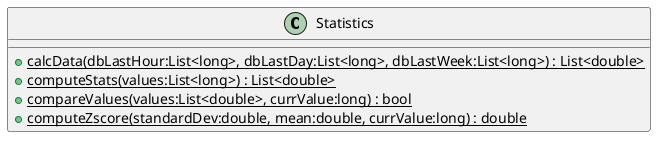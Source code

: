 @startuml
class Statistics {
    + {static} calcData(dbLastHour:List<long>, dbLastDay:List<long>, dbLastWeek:List<long>) : List<double>
    + {static} computeStats(values:List<long>) : List<double>
    + {static} compareValues(values:List<double>, currValue:long) : bool
    + {static} computeZscore(standardDev:double, mean:double, currValue:long) : double
}
@enduml
